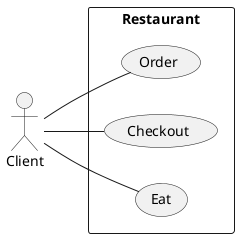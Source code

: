 @startuml
left to right direction
actor Client as C
rectangle Restaurant {
  C -- (Order)
  C -- (Checkout)
  C -- (Eat)
}
@enduml